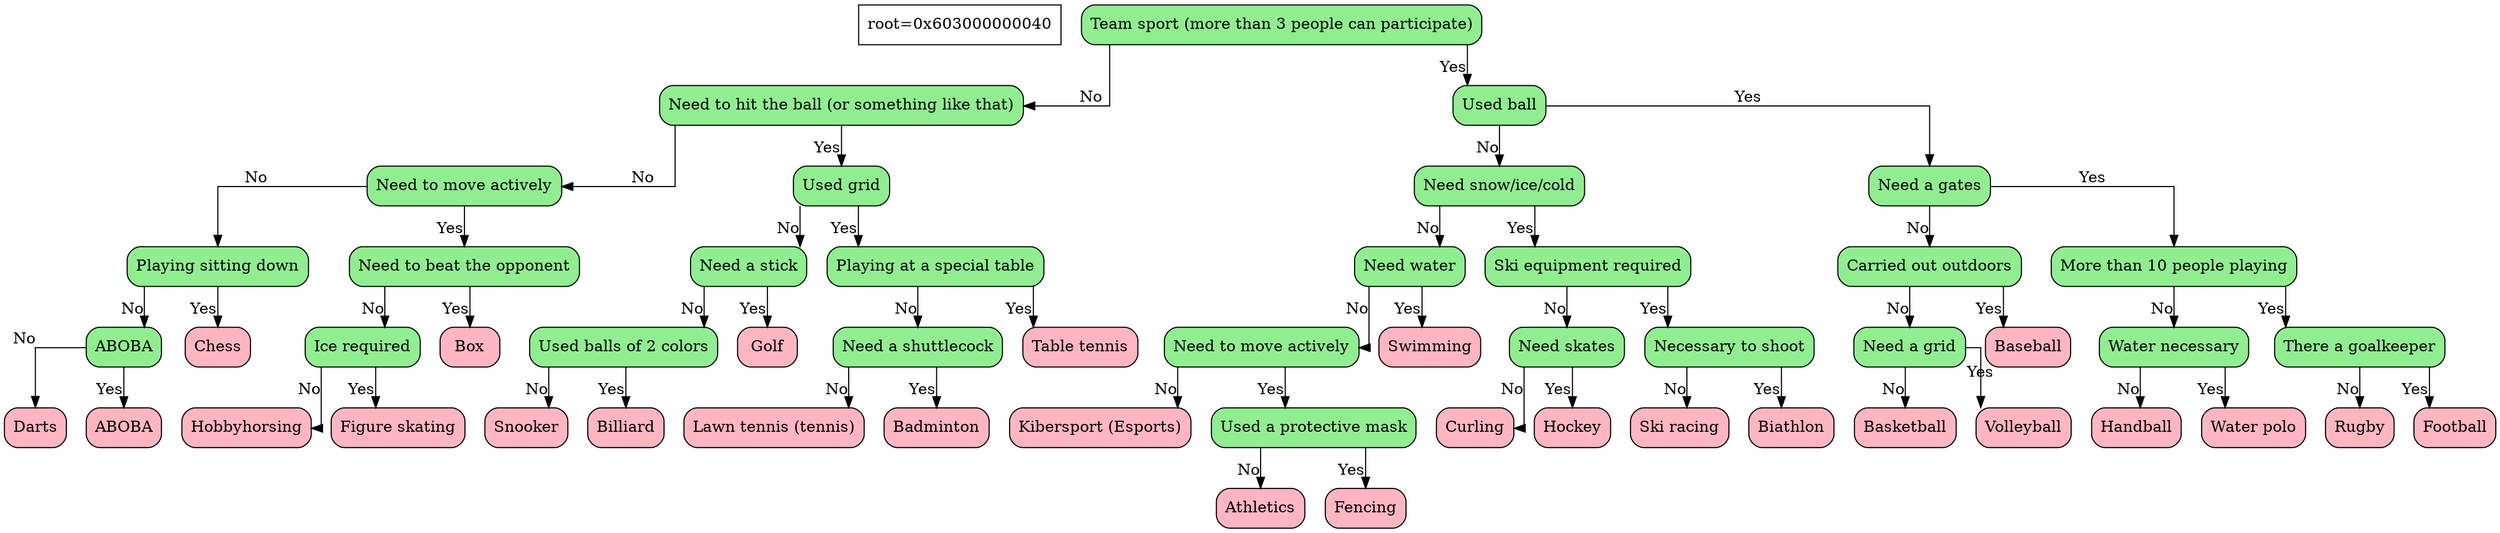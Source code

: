 digraph tree{
    node[shape=record,fontsize=14];
    splines=ortho
    info[label="root=0x603000000040"]

  	node0x603000000040[shape=Mrecord,style="rounded,filled",fillcolor="lightgreen",label="{ Team sport (more than 3 people can participate) }"]
	node0x603000000040->node0x603000000070[xlabel="No"]
	node0x603000000070[shape=Mrecord,style="rounded,filled",fillcolor="lightgreen",label="{ Need to hit the ball (or something like that) }"]
	node0x603000000070->node0x6030000000a0[xlabel="No"]
	node0x6030000000a0[shape=Mrecord,style="rounded,filled",fillcolor="lightgreen",label="{ Need to move actively }"]
	node0x6030000000a0->node0x6030000000d0[xlabel="No"]
	node0x6030000000d0[shape=Mrecord,style="rounded,filled",fillcolor="lightgreen",label="{ Playing sitting down }"]
	node0x6030000000d0->node0x603000000100[xlabel="No"]
	node0x603000000100[shape=Mrecord,style="rounded,filled",fillcolor="lightgreen",label="{ ABOBA }"]
	node0x603000000100->node0x6030000009d0[xlabel="No"]
	node0x6030000009d0[shape=Mrecord,style="rounded,filled",fillcolor="lightpink",label="{ Darts }"]
	node0x6030000009d0[shape=Mrecord,style="rounded,filled",fillcolor="lightpink",label="{ Darts }"]
	node0x603000000100[shape=Mrecord,style="rounded,filled",fillcolor="lightgreen",label="{ ABOBA }"]
	node0x603000000100->node0x603000000a00[xlabel="Yes"]
	node0x603000000a00[shape=Mrecord,style="rounded,filled",fillcolor="lightpink",label="{ ABOBA }"]
	node0x603000000a00[shape=Mrecord,style="rounded,filled",fillcolor="lightpink",label="{ ABOBA }"]
	node0x6030000000d0[shape=Mrecord,style="rounded,filled",fillcolor="lightgreen",label="{ Playing sitting down }"]
	node0x6030000000d0->node0x603000000130[xlabel="Yes"]
	node0x603000000130[shape=Mrecord,style="rounded,filled",fillcolor="lightpink",label="{ Chess }"]
	node0x603000000130[shape=Mrecord,style="rounded,filled",fillcolor="lightpink",label="{ Chess }"]
	node0x6030000000a0[shape=Mrecord,style="rounded,filled",fillcolor="lightgreen",label="{ Need to move actively }"]
	node0x6030000000a0->node0x603000000160[xlabel="Yes"]
	node0x603000000160[shape=Mrecord,style="rounded,filled",fillcolor="lightgreen",label="{ Need to beat the opponent }"]
	node0x603000000160->node0x603000000190[xlabel="No"]
	node0x603000000190[shape=Mrecord,style="rounded,filled",fillcolor="lightgreen",label="{ Ice required }"]
	node0x603000000190->node0x6030000001c0[xlabel="No"]
	node0x6030000001c0[shape=Mrecord,style="rounded,filled",fillcolor="lightpink",label="{ Hobbyhorsing }"]
	node0x6030000001c0[shape=Mrecord,style="rounded,filled",fillcolor="lightpink",label="{ Hobbyhorsing }"]
	node0x603000000190[shape=Mrecord,style="rounded,filled",fillcolor="lightgreen",label="{ Ice required }"]
	node0x603000000190->node0x6030000001f0[xlabel="Yes"]
	node0x6030000001f0[shape=Mrecord,style="rounded,filled",fillcolor="lightpink",label="{ Figure skating }"]
	node0x6030000001f0[shape=Mrecord,style="rounded,filled",fillcolor="lightpink",label="{ Figure skating }"]
	node0x603000000160[shape=Mrecord,style="rounded,filled",fillcolor="lightgreen",label="{ Need to beat the opponent }"]
	node0x603000000160->node0x603000000220[xlabel="Yes"]
	node0x603000000220[shape=Mrecord,style="rounded,filled",fillcolor="lightpink",label="{ Box }"]
	node0x603000000220[shape=Mrecord,style="rounded,filled",fillcolor="lightpink",label="{ Box }"]
	node0x603000000070[shape=Mrecord,style="rounded,filled",fillcolor="lightgreen",label="{ Need to hit the ball (or something like that) }"]
	node0x603000000070->node0x603000000250[xlabel="Yes"]
	node0x603000000250[shape=Mrecord,style="rounded,filled",fillcolor="lightgreen",label="{ Used grid }"]
	node0x603000000250->node0x603000000280[xlabel="No"]
	node0x603000000280[shape=Mrecord,style="rounded,filled",fillcolor="lightgreen",label="{ Need a stick }"]
	node0x603000000280->node0x6030000002b0[xlabel="No"]
	node0x6030000002b0[shape=Mrecord,style="rounded,filled",fillcolor="lightgreen",label="{ Used balls of 2 colors }"]
	node0x6030000002b0->node0x6030000002e0[xlabel="No"]
	node0x6030000002e0[shape=Mrecord,style="rounded,filled",fillcolor="lightpink",label="{ Snooker }"]
	node0x6030000002e0[shape=Mrecord,style="rounded,filled",fillcolor="lightpink",label="{ Snooker }"]
	node0x6030000002b0[shape=Mrecord,style="rounded,filled",fillcolor="lightgreen",label="{ Used balls of 2 colors }"]
	node0x6030000002b0->node0x603000000310[xlabel="Yes"]
	node0x603000000310[shape=Mrecord,style="rounded,filled",fillcolor="lightpink",label="{ Billiard }"]
	node0x603000000310[shape=Mrecord,style="rounded,filled",fillcolor="lightpink",label="{ Billiard }"]
	node0x603000000280[shape=Mrecord,style="rounded,filled",fillcolor="lightgreen",label="{ Need a stick }"]
	node0x603000000280->node0x603000000340[xlabel="Yes"]
	node0x603000000340[shape=Mrecord,style="rounded,filled",fillcolor="lightpink",label="{ Golf }"]
	node0x603000000340[shape=Mrecord,style="rounded,filled",fillcolor="lightpink",label="{ Golf }"]
	node0x603000000250[shape=Mrecord,style="rounded,filled",fillcolor="lightgreen",label="{ Used grid }"]
	node0x603000000250->node0x603000000370[xlabel="Yes"]
	node0x603000000370[shape=Mrecord,style="rounded,filled",fillcolor="lightgreen",label="{ Playing at a special table }"]
	node0x603000000370->node0x6030000003a0[xlabel="No"]
	node0x6030000003a0[shape=Mrecord,style="rounded,filled",fillcolor="lightgreen",label="{ Need a shuttlecock }"]
	node0x6030000003a0->node0x6030000003d0[xlabel="No"]
	node0x6030000003d0[shape=Mrecord,style="rounded,filled",fillcolor="lightpink",label="{ Lawn tennis (tennis) }"]
	node0x6030000003d0[shape=Mrecord,style="rounded,filled",fillcolor="lightpink",label="{ Lawn tennis (tennis) }"]
	node0x6030000003a0[shape=Mrecord,style="rounded,filled",fillcolor="lightgreen",label="{ Need a shuttlecock }"]
	node0x6030000003a0->node0x603000000400[xlabel="Yes"]
	node0x603000000400[shape=Mrecord,style="rounded,filled",fillcolor="lightpink",label="{ Badminton }"]
	node0x603000000400[shape=Mrecord,style="rounded,filled",fillcolor="lightpink",label="{ Badminton }"]
	node0x603000000370[shape=Mrecord,style="rounded,filled",fillcolor="lightgreen",label="{ Playing at a special table }"]
	node0x603000000370->node0x603000000430[xlabel="Yes"]
	node0x603000000430[shape=Mrecord,style="rounded,filled",fillcolor="lightpink",label="{ Table tennis }"]
	node0x603000000430[shape=Mrecord,style="rounded,filled",fillcolor="lightpink",label="{ Table tennis }"]
	node0x603000000040[shape=Mrecord,style="rounded,filled",fillcolor="lightgreen",label="{ Team sport (more than 3 people can participate) }"]
	node0x603000000040->node0x603000000460[xlabel="Yes"]
	node0x603000000460[shape=Mrecord,style="rounded,filled",fillcolor="lightgreen",label="{ Used ball }"]
	node0x603000000460->node0x603000000490[xlabel="No"]
	node0x603000000490[shape=Mrecord,style="rounded,filled",fillcolor="lightgreen",label="{ Need snow/ice/cold }"]
	node0x603000000490->node0x6030000004c0[xlabel="No"]
	node0x6030000004c0[shape=Mrecord,style="rounded,filled",fillcolor="lightgreen",label="{ Need water }"]
	node0x6030000004c0->node0x6030000004f0[xlabel="No"]
	node0x6030000004f0[shape=Mrecord,style="rounded,filled",fillcolor="lightgreen",label="{ Need to move actively }"]
	node0x6030000004f0->node0x603000000520[xlabel="No"]
	node0x603000000520[shape=Mrecord,style="rounded,filled",fillcolor="lightpink",label="{ Kibersport (Esports) }"]
	node0x603000000520[shape=Mrecord,style="rounded,filled",fillcolor="lightpink",label="{ Kibersport (Esports) }"]
	node0x6030000004f0[shape=Mrecord,style="rounded,filled",fillcolor="lightgreen",label="{ Need to move actively }"]
	node0x6030000004f0->node0x603000000550[xlabel="Yes"]
	node0x603000000550[shape=Mrecord,style="rounded,filled",fillcolor="lightgreen",label="{ Used a protective mask }"]
	node0x603000000550->node0x603000000580[xlabel="No"]
	node0x603000000580[shape=Mrecord,style="rounded,filled",fillcolor="lightpink",label="{ Athletics }"]
	node0x603000000580[shape=Mrecord,style="rounded,filled",fillcolor="lightpink",label="{ Athletics }"]
	node0x603000000550[shape=Mrecord,style="rounded,filled",fillcolor="lightgreen",label="{ Used a protective mask }"]
	node0x603000000550->node0x6030000005b0[xlabel="Yes"]
	node0x6030000005b0[shape=Mrecord,style="rounded,filled",fillcolor="lightpink",label="{ Fencing }"]
	node0x6030000005b0[shape=Mrecord,style="rounded,filled",fillcolor="lightpink",label="{ Fencing }"]
	node0x6030000004c0[shape=Mrecord,style="rounded,filled",fillcolor="lightgreen",label="{ Need water }"]
	node0x6030000004c0->node0x6030000005e0[xlabel="Yes"]
	node0x6030000005e0[shape=Mrecord,style="rounded,filled",fillcolor="lightpink",label="{ Swimming }"]
	node0x6030000005e0[shape=Mrecord,style="rounded,filled",fillcolor="lightpink",label="{ Swimming }"]
	node0x603000000490[shape=Mrecord,style="rounded,filled",fillcolor="lightgreen",label="{ Need snow/ice/cold }"]
	node0x603000000490->node0x603000000610[xlabel="Yes"]
	node0x603000000610[shape=Mrecord,style="rounded,filled",fillcolor="lightgreen",label="{ Ski equipment required }"]
	node0x603000000610->node0x603000000640[xlabel="No"]
	node0x603000000640[shape=Mrecord,style="rounded,filled",fillcolor="lightgreen",label="{ Need skates }"]
	node0x603000000640->node0x603000000670[xlabel="No"]
	node0x603000000670[shape=Mrecord,style="rounded,filled",fillcolor="lightpink",label="{ Curling }"]
	node0x603000000670[shape=Mrecord,style="rounded,filled",fillcolor="lightpink",label="{ Curling }"]
	node0x603000000640[shape=Mrecord,style="rounded,filled",fillcolor="lightgreen",label="{ Need skates }"]
	node0x603000000640->node0x6030000006a0[xlabel="Yes"]
	node0x6030000006a0[shape=Mrecord,style="rounded,filled",fillcolor="lightpink",label="{ Hockey }"]
	node0x6030000006a0[shape=Mrecord,style="rounded,filled",fillcolor="lightpink",label="{ Hockey }"]
	node0x603000000610[shape=Mrecord,style="rounded,filled",fillcolor="lightgreen",label="{ Ski equipment required }"]
	node0x603000000610->node0x6030000006d0[xlabel="Yes"]
	node0x6030000006d0[shape=Mrecord,style="rounded,filled",fillcolor="lightgreen",label="{ Necessary to shoot }"]
	node0x6030000006d0->node0x603000000700[xlabel="No"]
	node0x603000000700[shape=Mrecord,style="rounded,filled",fillcolor="lightpink",label="{ Ski racing }"]
	node0x603000000700[shape=Mrecord,style="rounded,filled",fillcolor="lightpink",label="{ Ski racing }"]
	node0x6030000006d0[shape=Mrecord,style="rounded,filled",fillcolor="lightgreen",label="{ Necessary to shoot }"]
	node0x6030000006d0->node0x603000000730[xlabel="Yes"]
	node0x603000000730[shape=Mrecord,style="rounded,filled",fillcolor="lightpink",label="{ Biathlon }"]
	node0x603000000730[shape=Mrecord,style="rounded,filled",fillcolor="lightpink",label="{ Biathlon }"]
	node0x603000000460[shape=Mrecord,style="rounded,filled",fillcolor="lightgreen",label="{ Used ball }"]
	node0x603000000460->node0x603000000760[xlabel="Yes"]
	node0x603000000760[shape=Mrecord,style="rounded,filled",fillcolor="lightgreen",label="{ Need a gates }"]
	node0x603000000760->node0x603000000790[xlabel="No"]
	node0x603000000790[shape=Mrecord,style="rounded,filled",fillcolor="lightgreen",label="{ Carried out outdoors }"]
	node0x603000000790->node0x6030000007c0[xlabel="No"]
	node0x6030000007c0[shape=Mrecord,style="rounded,filled",fillcolor="lightgreen",label="{ Need a grid }"]
	node0x6030000007c0->node0x6030000007f0[xlabel="No"]
	node0x6030000007f0[shape=Mrecord,style="rounded,filled",fillcolor="lightpink",label="{ Basketball }"]
	node0x6030000007f0[shape=Mrecord,style="rounded,filled",fillcolor="lightpink",label="{ Basketball }"]
	node0x6030000007c0[shape=Mrecord,style="rounded,filled",fillcolor="lightgreen",label="{ Need a grid }"]
	node0x6030000007c0->node0x603000000820[xlabel="Yes"]
	node0x603000000820[shape=Mrecord,style="rounded,filled",fillcolor="lightpink",label="{ Volleyball }"]
	node0x603000000820[shape=Mrecord,style="rounded,filled",fillcolor="lightpink",label="{ Volleyball }"]
	node0x603000000790[shape=Mrecord,style="rounded,filled",fillcolor="lightgreen",label="{ Carried out outdoors }"]
	node0x603000000790->node0x603000000850[xlabel="Yes"]
	node0x603000000850[shape=Mrecord,style="rounded,filled",fillcolor="lightpink",label="{ Baseball }"]
	node0x603000000850[shape=Mrecord,style="rounded,filled",fillcolor="lightpink",label="{ Baseball }"]
	node0x603000000760[shape=Mrecord,style="rounded,filled",fillcolor="lightgreen",label="{ Need a gates }"]
	node0x603000000760->node0x603000000880[xlabel="Yes"]
	node0x603000000880[shape=Mrecord,style="rounded,filled",fillcolor="lightgreen",label="{ More than 10 people playing }"]
	node0x603000000880->node0x6030000008b0[xlabel="No"]
	node0x6030000008b0[shape=Mrecord,style="rounded,filled",fillcolor="lightgreen",label="{ Water necessary }"]
	node0x6030000008b0->node0x6030000008e0[xlabel="No"]
	node0x6030000008e0[shape=Mrecord,style="rounded,filled",fillcolor="lightpink",label="{ Handball }"]
	node0x6030000008e0[shape=Mrecord,style="rounded,filled",fillcolor="lightpink",label="{ Handball }"]
	node0x6030000008b0[shape=Mrecord,style="rounded,filled",fillcolor="lightgreen",label="{ Water necessary }"]
	node0x6030000008b0->node0x603000000910[xlabel="Yes"]
	node0x603000000910[shape=Mrecord,style="rounded,filled",fillcolor="lightpink",label="{ Water polo }"]
	node0x603000000910[shape=Mrecord,style="rounded,filled",fillcolor="lightpink",label="{ Water polo }"]
	node0x603000000880[shape=Mrecord,style="rounded,filled",fillcolor="lightgreen",label="{ More than 10 people playing }"]
	node0x603000000880->node0x603000000940[xlabel="Yes"]
	node0x603000000940[shape=Mrecord,style="rounded,filled",fillcolor="lightgreen",label="{ There a goalkeeper }"]
	node0x603000000940->node0x603000000970[xlabel="No"]
	node0x603000000970[shape=Mrecord,style="rounded,filled",fillcolor="lightpink",label="{ Rugby }"]
	node0x603000000970[shape=Mrecord,style="rounded,filled",fillcolor="lightpink",label="{ Rugby }"]
	node0x603000000940[shape=Mrecord,style="rounded,filled",fillcolor="lightgreen",label="{ There a goalkeeper }"]
	node0x603000000940->node0x6030000009a0[xlabel="Yes"]
	node0x6030000009a0[shape=Mrecord,style="rounded,filled",fillcolor="lightpink",label="{ Football }"]
	node0x6030000009a0[shape=Mrecord,style="rounded,filled",fillcolor="lightpink",label="{ Football }"]

}